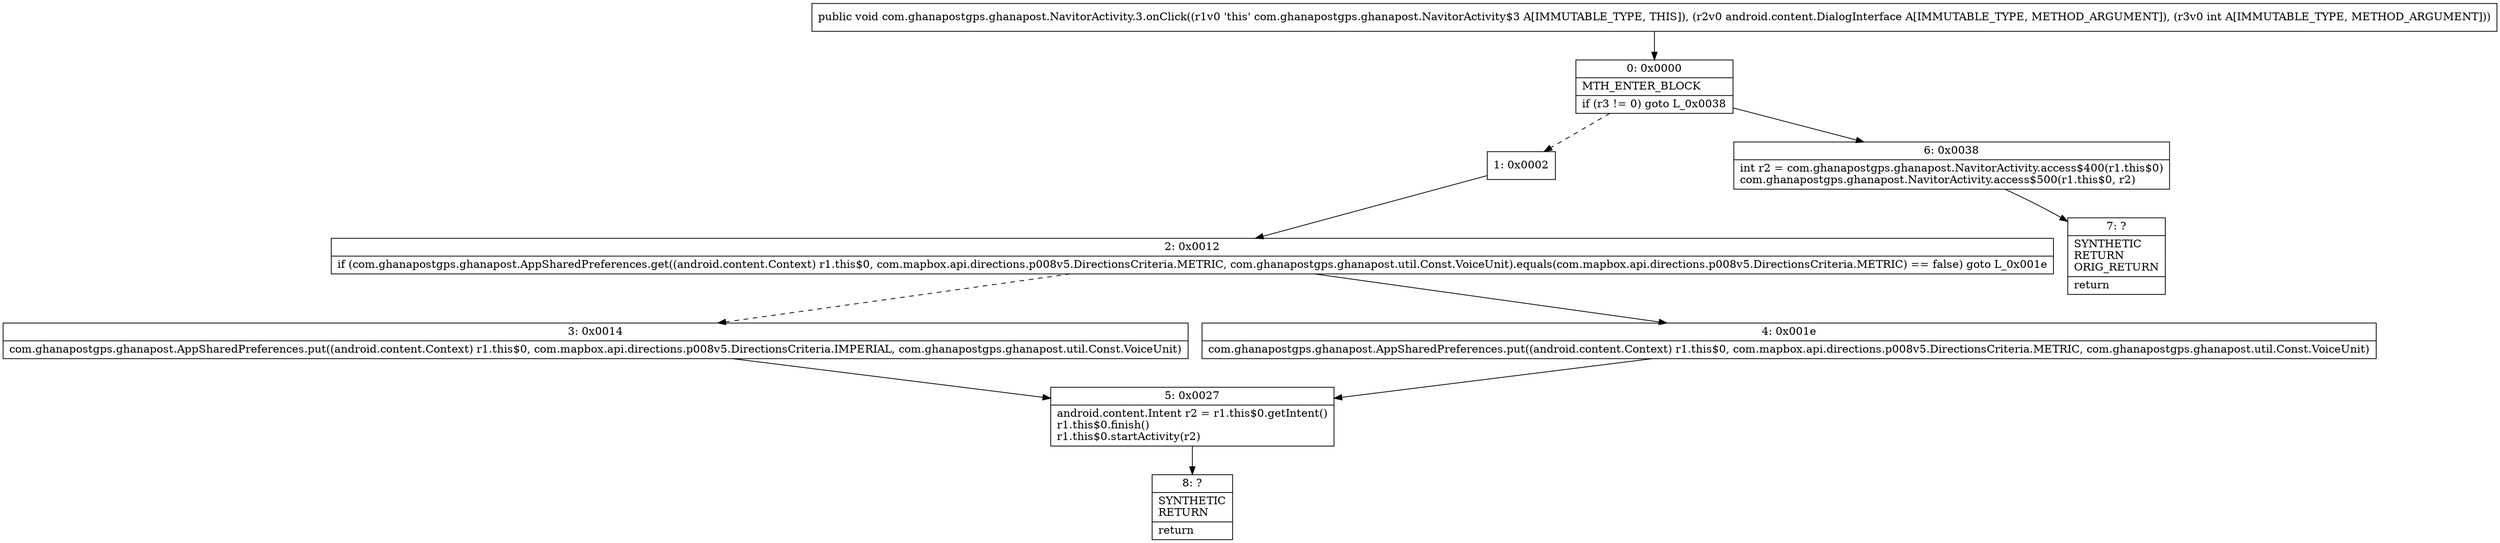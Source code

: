 digraph "CFG forcom.ghanapostgps.ghanapost.NavitorActivity.3.onClick(Landroid\/content\/DialogInterface;I)V" {
Node_0 [shape=record,label="{0\:\ 0x0000|MTH_ENTER_BLOCK\l|if (r3 != 0) goto L_0x0038\l}"];
Node_1 [shape=record,label="{1\:\ 0x0002}"];
Node_2 [shape=record,label="{2\:\ 0x0012|if (com.ghanapostgps.ghanapost.AppSharedPreferences.get((android.content.Context) r1.this$0, com.mapbox.api.directions.p008v5.DirectionsCriteria.METRIC, com.ghanapostgps.ghanapost.util.Const.VoiceUnit).equals(com.mapbox.api.directions.p008v5.DirectionsCriteria.METRIC) == false) goto L_0x001e\l}"];
Node_3 [shape=record,label="{3\:\ 0x0014|com.ghanapostgps.ghanapost.AppSharedPreferences.put((android.content.Context) r1.this$0, com.mapbox.api.directions.p008v5.DirectionsCriteria.IMPERIAL, com.ghanapostgps.ghanapost.util.Const.VoiceUnit)\l}"];
Node_4 [shape=record,label="{4\:\ 0x001e|com.ghanapostgps.ghanapost.AppSharedPreferences.put((android.content.Context) r1.this$0, com.mapbox.api.directions.p008v5.DirectionsCriteria.METRIC, com.ghanapostgps.ghanapost.util.Const.VoiceUnit)\l}"];
Node_5 [shape=record,label="{5\:\ 0x0027|android.content.Intent r2 = r1.this$0.getIntent()\lr1.this$0.finish()\lr1.this$0.startActivity(r2)\l}"];
Node_6 [shape=record,label="{6\:\ 0x0038|int r2 = com.ghanapostgps.ghanapost.NavitorActivity.access$400(r1.this$0)\lcom.ghanapostgps.ghanapost.NavitorActivity.access$500(r1.this$0, r2)\l}"];
Node_7 [shape=record,label="{7\:\ ?|SYNTHETIC\lRETURN\lORIG_RETURN\l|return\l}"];
Node_8 [shape=record,label="{8\:\ ?|SYNTHETIC\lRETURN\l|return\l}"];
MethodNode[shape=record,label="{public void com.ghanapostgps.ghanapost.NavitorActivity.3.onClick((r1v0 'this' com.ghanapostgps.ghanapost.NavitorActivity$3 A[IMMUTABLE_TYPE, THIS]), (r2v0 android.content.DialogInterface A[IMMUTABLE_TYPE, METHOD_ARGUMENT]), (r3v0 int A[IMMUTABLE_TYPE, METHOD_ARGUMENT])) }"];
MethodNode -> Node_0;
Node_0 -> Node_1[style=dashed];
Node_0 -> Node_6;
Node_1 -> Node_2;
Node_2 -> Node_3[style=dashed];
Node_2 -> Node_4;
Node_3 -> Node_5;
Node_4 -> Node_5;
Node_5 -> Node_8;
Node_6 -> Node_7;
}

